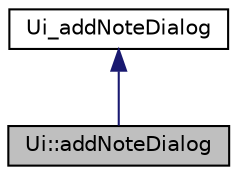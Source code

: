 digraph "Ui::addNoteDialog"
{
  edge [fontname="Helvetica",fontsize="10",labelfontname="Helvetica",labelfontsize="10"];
  node [fontname="Helvetica",fontsize="10",shape=record];
  Node2 [label="Ui::addNoteDialog",height=0.2,width=0.4,color="black", fillcolor="grey75", style="filled", fontcolor="black"];
  Node3 -> Node2 [dir="back",color="midnightblue",fontsize="10",style="solid"];
  Node3 [label="Ui_addNoteDialog",height=0.2,width=0.4,color="black", fillcolor="white", style="filled",URL="$classUi__addNoteDialog.html"];
}
